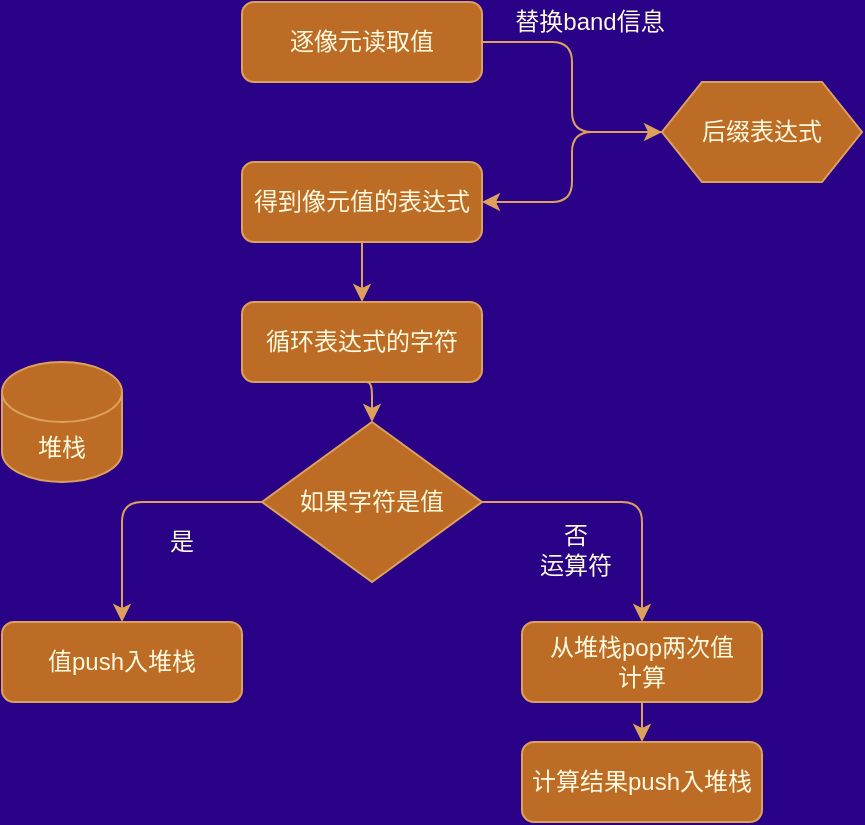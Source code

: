 <mxfile version="26.0.11" pages="2">
  <diagram id="daAU5gtqgfODNC0yBeHR" name="Page-1">
    <mxGraphModel dx="946" dy="557" grid="1" gridSize="10" guides="1" tooltips="1" connect="1" arrows="1" fold="1" page="1" pageScale="1" pageWidth="827" pageHeight="1169" background="#290288" math="0" shadow="0">
      <root>
        <mxCell id="0" />
        <mxCell id="1" parent="0" />
        <mxCell id="iCsQUxYpItj9QJm7cWR6-1" value="堆栈" style="shape=cylinder3;whiteSpace=wrap;html=1;boundedLbl=1;backgroundOutline=1;size=15;rounded=0;sketch=0;strokeColor=#DDA15E;fillColor=#BC6C25;fontColor=#FEFAE0;" vertex="1" parent="1">
          <mxGeometry x="160" y="840" width="60" height="60" as="geometry" />
        </mxCell>
        <mxCell id="iCsQUxYpItj9QJm7cWR6-5" style="edgeStyle=orthogonalEdgeStyle;curved=0;rounded=1;sketch=0;orthogonalLoop=1;jettySize=auto;html=1;exitX=1;exitY=0.5;exitDx=0;exitDy=0;entryX=0;entryY=0.5;entryDx=0;entryDy=0;strokeColor=#DDA15E;fillColor=#BC6C25;fontColor=#FEFAE0;" edge="1" parent="1" source="iCsQUxYpItj9QJm7cWR6-2" target="iCsQUxYpItj9QJm7cWR6-3">
          <mxGeometry relative="1" as="geometry" />
        </mxCell>
        <mxCell id="iCsQUxYpItj9QJm7cWR6-2" value="逐像元读取值" style="rounded=1;whiteSpace=wrap;html=1;sketch=0;strokeColor=#DDA15E;fillColor=#BC6C25;fontColor=#FEFAE0;" vertex="1" parent="1">
          <mxGeometry x="280" y="660" width="120" height="40" as="geometry" />
        </mxCell>
        <mxCell id="iCsQUxYpItj9QJm7cWR6-6" style="edgeStyle=orthogonalEdgeStyle;curved=0;rounded=1;sketch=0;orthogonalLoop=1;jettySize=auto;html=1;exitX=0;exitY=0.5;exitDx=0;exitDy=0;entryX=1;entryY=0.5;entryDx=0;entryDy=0;strokeColor=#DDA15E;fillColor=#BC6C25;fontColor=#FEFAE0;" edge="1" parent="1" source="iCsQUxYpItj9QJm7cWR6-3" target="iCsQUxYpItj9QJm7cWR6-4">
          <mxGeometry relative="1" as="geometry" />
        </mxCell>
        <mxCell id="iCsQUxYpItj9QJm7cWR6-3" value="后缀表达式" style="shape=hexagon;perimeter=hexagonPerimeter2;whiteSpace=wrap;html=1;fixedSize=1;rounded=0;sketch=0;strokeColor=#DDA15E;fillColor=#BC6C25;fontColor=#FEFAE0;" vertex="1" parent="1">
          <mxGeometry x="490" y="700" width="100" height="50" as="geometry" />
        </mxCell>
        <mxCell id="iCsQUxYpItj9QJm7cWR6-9" style="edgeStyle=orthogonalEdgeStyle;curved=0;rounded=1;sketch=0;orthogonalLoop=1;jettySize=auto;html=1;exitX=0.5;exitY=1;exitDx=0;exitDy=0;entryX=0.5;entryY=0;entryDx=0;entryDy=0;strokeColor=#DDA15E;fillColor=#BC6C25;fontColor=#FEFAE0;" edge="1" parent="1" source="iCsQUxYpItj9QJm7cWR6-4" target="iCsQUxYpItj9QJm7cWR6-8">
          <mxGeometry relative="1" as="geometry" />
        </mxCell>
        <mxCell id="iCsQUxYpItj9QJm7cWR6-4" value="得到像元值的表达式" style="rounded=1;whiteSpace=wrap;html=1;sketch=0;strokeColor=#DDA15E;fillColor=#BC6C25;fontColor=#FEFAE0;" vertex="1" parent="1">
          <mxGeometry x="280" y="740" width="120" height="40" as="geometry" />
        </mxCell>
        <mxCell id="iCsQUxYpItj9QJm7cWR6-7" value="替换band信息" style="text;html=1;strokeColor=none;fillColor=none;align=center;verticalAlign=middle;whiteSpace=wrap;rounded=0;sketch=0;fontColor=#FEFAE0;" vertex="1" parent="1">
          <mxGeometry x="414" y="660" width="80" height="20" as="geometry" />
        </mxCell>
        <mxCell id="iCsQUxYpItj9QJm7cWR6-16" style="edgeStyle=orthogonalEdgeStyle;curved=0;rounded=1;sketch=0;orthogonalLoop=1;jettySize=auto;html=1;exitX=0.5;exitY=1;exitDx=0;exitDy=0;entryX=0.5;entryY=0;entryDx=0;entryDy=0;strokeColor=#DDA15E;fillColor=#BC6C25;fontColor=#FEFAE0;" edge="1" parent="1" source="iCsQUxYpItj9QJm7cWR6-8" target="iCsQUxYpItj9QJm7cWR6-10">
          <mxGeometry relative="1" as="geometry" />
        </mxCell>
        <mxCell id="iCsQUxYpItj9QJm7cWR6-8" value="循环表达式的字符" style="rounded=1;whiteSpace=wrap;html=1;sketch=0;strokeColor=#DDA15E;fillColor=#BC6C25;fontColor=#FEFAE0;" vertex="1" parent="1">
          <mxGeometry x="280" y="810" width="120" height="40" as="geometry" />
        </mxCell>
        <mxCell id="iCsQUxYpItj9QJm7cWR6-12" style="edgeStyle=orthogonalEdgeStyle;curved=0;rounded=1;sketch=0;orthogonalLoop=1;jettySize=auto;html=1;exitX=0;exitY=0.5;exitDx=0;exitDy=0;strokeColor=#DDA15E;fillColor=#BC6C25;fontColor=#FEFAE0;" edge="1" parent="1" source="iCsQUxYpItj9QJm7cWR6-10" target="iCsQUxYpItj9QJm7cWR6-11">
          <mxGeometry relative="1" as="geometry" />
        </mxCell>
        <mxCell id="iCsQUxYpItj9QJm7cWR6-18" style="edgeStyle=orthogonalEdgeStyle;curved=0;rounded=1;sketch=0;orthogonalLoop=1;jettySize=auto;html=1;exitX=1;exitY=0.5;exitDx=0;exitDy=0;entryX=0.5;entryY=0;entryDx=0;entryDy=0;strokeColor=#DDA15E;fillColor=#BC6C25;fontColor=#FEFAE0;" edge="1" parent="1" source="iCsQUxYpItj9QJm7cWR6-10" target="iCsQUxYpItj9QJm7cWR6-15">
          <mxGeometry relative="1" as="geometry" />
        </mxCell>
        <mxCell id="iCsQUxYpItj9QJm7cWR6-10" value="如果字符是值" style="rhombus;whiteSpace=wrap;html=1;rounded=0;sketch=0;strokeColor=#DDA15E;fillColor=#BC6C25;fontColor=#FEFAE0;" vertex="1" parent="1">
          <mxGeometry x="290" y="870" width="110" height="80" as="geometry" />
        </mxCell>
        <mxCell id="iCsQUxYpItj9QJm7cWR6-11" value="值push入堆栈" style="rounded=1;whiteSpace=wrap;html=1;sketch=0;strokeColor=#DDA15E;fillColor=#BC6C25;fontColor=#FEFAE0;" vertex="1" parent="1">
          <mxGeometry x="160" y="970" width="120" height="40" as="geometry" />
        </mxCell>
        <mxCell id="iCsQUxYpItj9QJm7cWR6-14" value="是" style="text;html=1;strokeColor=none;fillColor=none;align=center;verticalAlign=middle;whiteSpace=wrap;rounded=0;sketch=0;fontColor=#FEFAE0;" vertex="1" parent="1">
          <mxGeometry x="230" y="920" width="40" height="20" as="geometry" />
        </mxCell>
        <mxCell id="iCsQUxYpItj9QJm7cWR6-21" style="edgeStyle=orthogonalEdgeStyle;curved=0;rounded=1;sketch=0;orthogonalLoop=1;jettySize=auto;html=1;exitX=0.5;exitY=1;exitDx=0;exitDy=0;strokeColor=#DDA15E;fillColor=#BC6C25;fontColor=#FEFAE0;" edge="1" parent="1" source="iCsQUxYpItj9QJm7cWR6-15" target="iCsQUxYpItj9QJm7cWR6-20">
          <mxGeometry relative="1" as="geometry" />
        </mxCell>
        <mxCell id="iCsQUxYpItj9QJm7cWR6-15" value="从堆栈pop两次值&lt;br&gt;计算" style="rounded=1;whiteSpace=wrap;html=1;sketch=0;strokeColor=#DDA15E;fillColor=#BC6C25;fontColor=#FEFAE0;" vertex="1" parent="1">
          <mxGeometry x="420" y="970" width="120" height="40" as="geometry" />
        </mxCell>
        <mxCell id="iCsQUxYpItj9QJm7cWR6-19" value="否&lt;br&gt;运算符" style="text;html=1;strokeColor=none;fillColor=none;align=center;verticalAlign=middle;whiteSpace=wrap;rounded=0;sketch=0;fontColor=#FEFAE0;" vertex="1" parent="1">
          <mxGeometry x="420" y="924" width="54" height="20" as="geometry" />
        </mxCell>
        <mxCell id="iCsQUxYpItj9QJm7cWR6-20" value="计算结果push入堆栈" style="rounded=1;whiteSpace=wrap;html=1;sketch=0;strokeColor=#DDA15E;fillColor=#BC6C25;fontColor=#FEFAE0;" vertex="1" parent="1">
          <mxGeometry x="420" y="1030" width="120" height="40" as="geometry" />
        </mxCell>
      </root>
    </mxGraphModel>
  </diagram>
  <diagram id="yUb7wZy8zrIjKpUbN-Qz" name="坐标流下游">
    <mxGraphModel dx="1026" dy="650" grid="1" gridSize="10" guides="1" tooltips="1" connect="1" arrows="1" fold="1" page="1" pageScale="1" pageWidth="827" pageHeight="1169" math="0" shadow="0">
      <root>
        <mxCell id="0" />
        <mxCell id="1" parent="0" />
        <mxCell id="ktxR7ItQdGiL0MlKy2AU-1" value="坐标流处理" style="rounded=1;whiteSpace=wrap;html=1;" vertex="1" parent="1">
          <mxGeometry x="140" y="90" width="160" height="40" as="geometry" />
        </mxCell>
        <mxCell id="ktxR7ItQdGiL0MlKy2AU-2" value="全量" style="rounded=1;whiteSpace=wrap;html=1;" vertex="1" parent="1">
          <mxGeometry x="110" y="160" width="90" height="30" as="geometry" />
        </mxCell>
        <mxCell id="ktxR7ItQdGiL0MlKy2AU-3" value="增量" style="rounded=1;whiteSpace=wrap;html=1;" vertex="1" parent="1">
          <mxGeometry x="240" y="160" width="90" height="30" as="geometry" />
        </mxCell>
      </root>
    </mxGraphModel>
  </diagram>
</mxfile>
